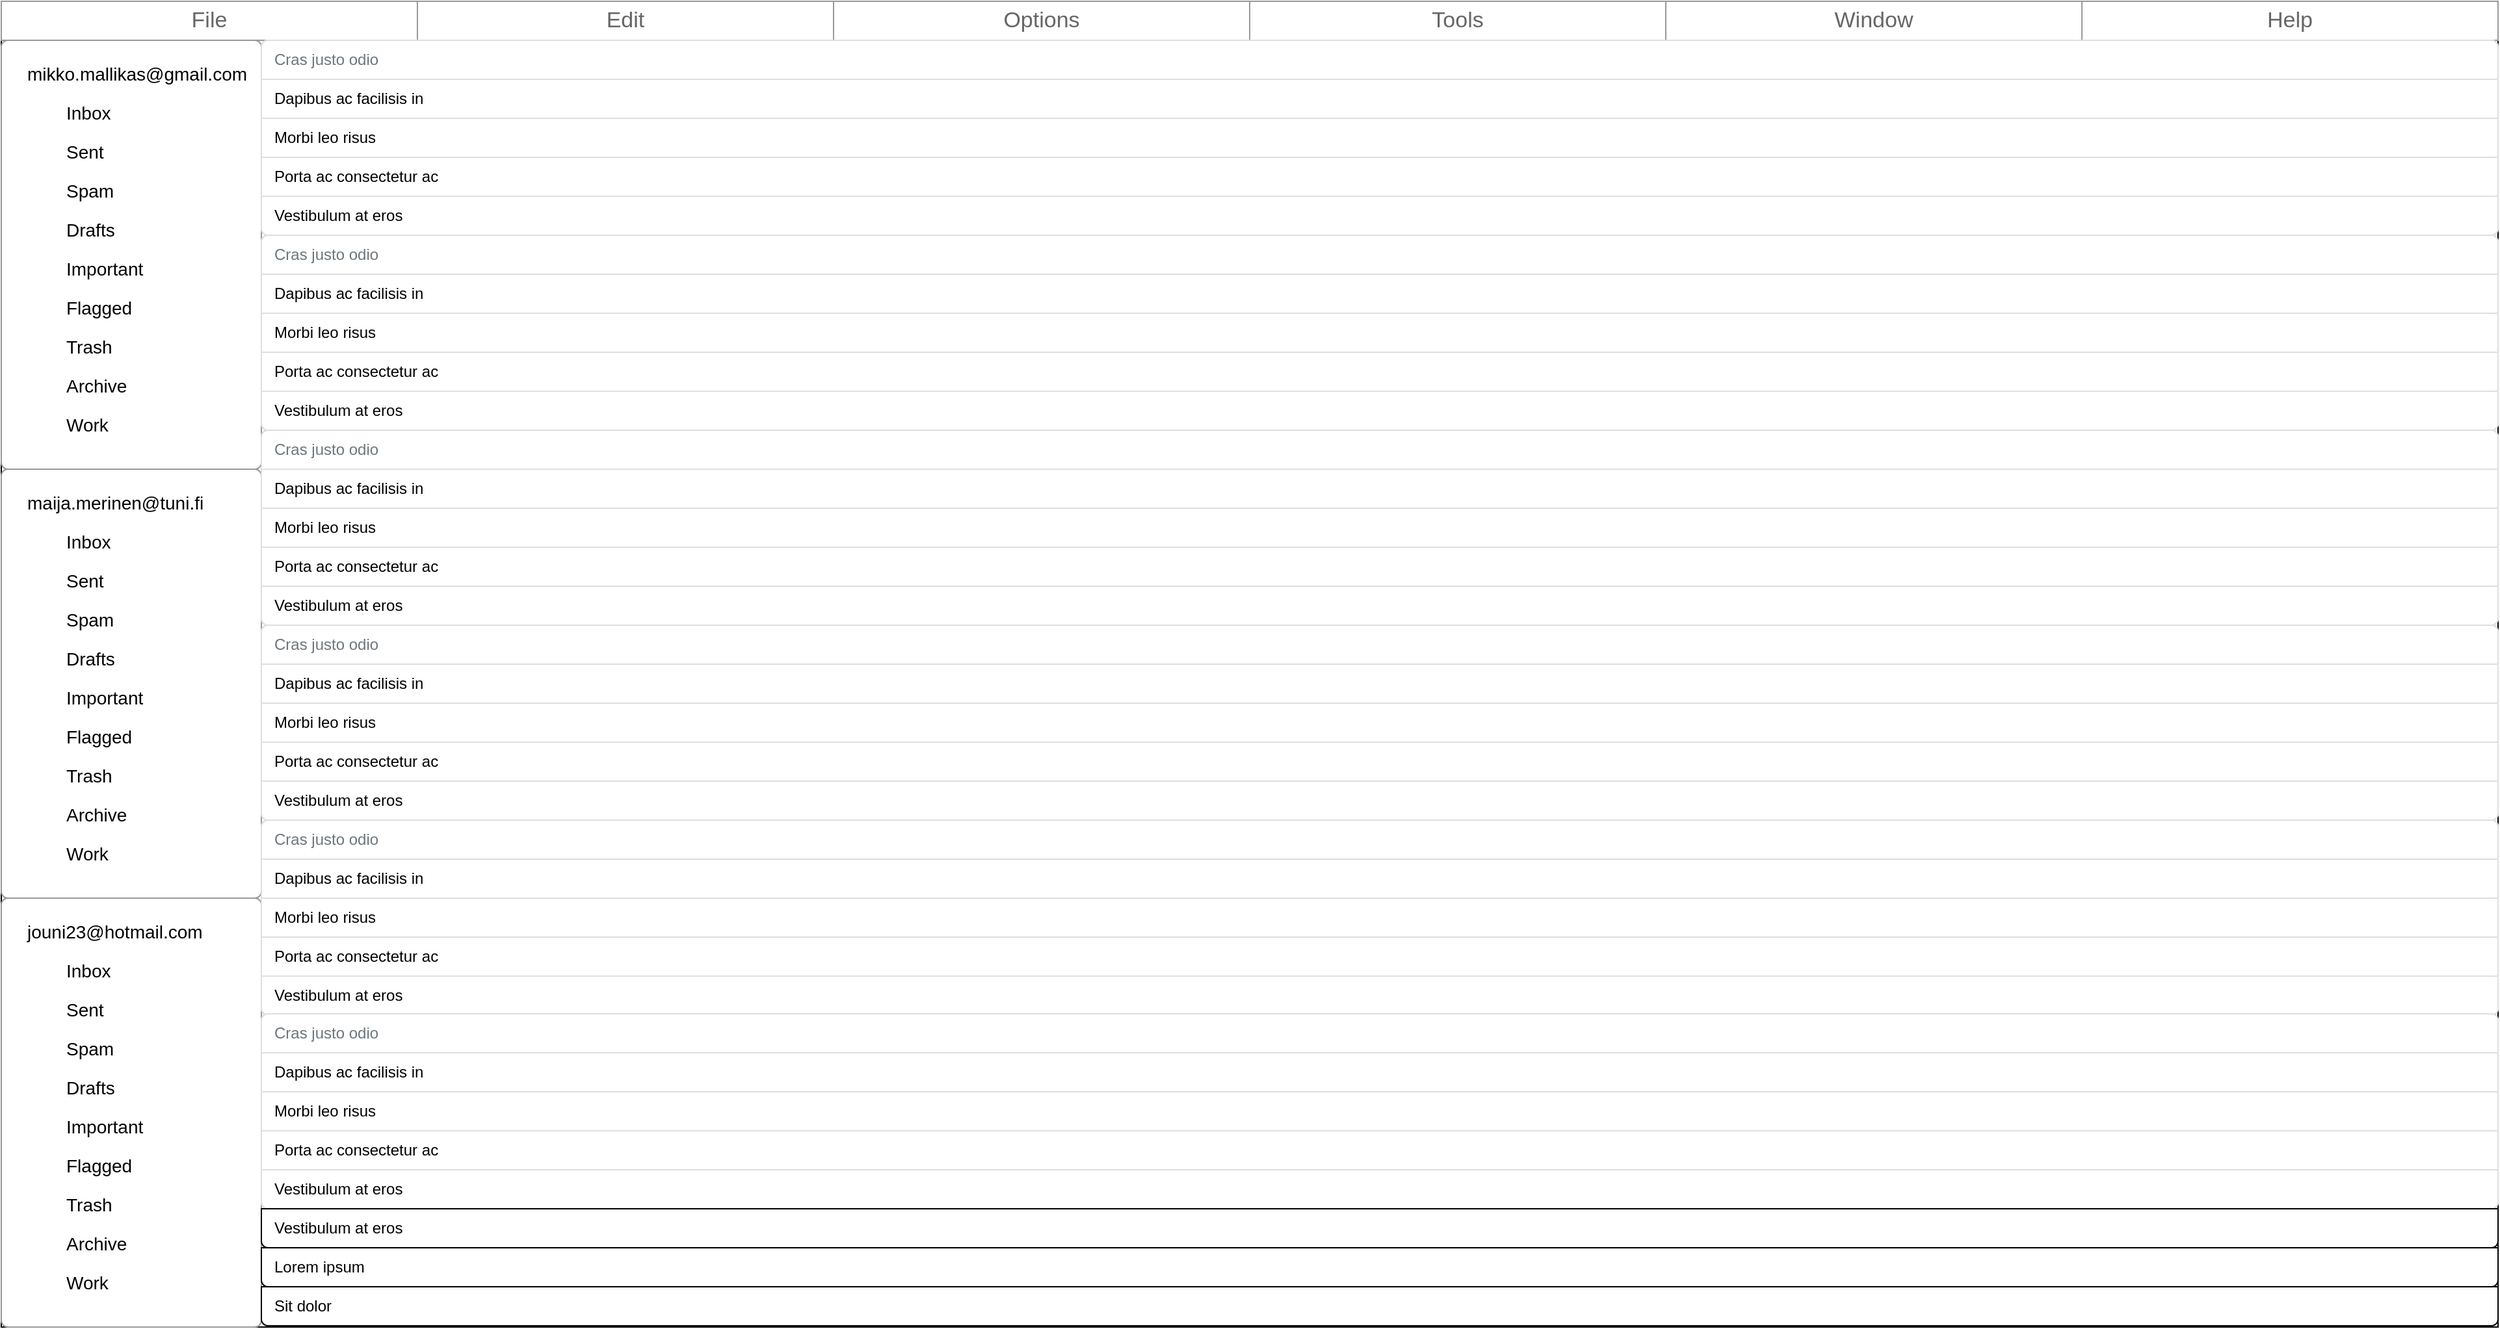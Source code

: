 <mxfile version="23.1.5" type="device">
  <diagram name="Sivu-1" id="ZckY97LEdZQlzI0Jqdyb">
    <mxGraphModel dx="2206" dy="1469" grid="1" gridSize="10" guides="1" tooltips="1" connect="1" arrows="1" fold="1" page="1" pageScale="1" pageWidth="827" pageHeight="1169" math="0" shadow="0">
      <root>
        <mxCell id="0" />
        <mxCell id="1" parent="0" />
        <mxCell id="fYmFHo5dRPwSCD5GysoN-1" value="" style="rounded=0;whiteSpace=wrap;html=1;" vertex="1" parent="1">
          <mxGeometry x="50" y="240" width="1920" height="1020" as="geometry" />
        </mxCell>
        <mxCell id="fYmFHo5dRPwSCD5GysoN-9" value="" style="strokeWidth=1;shadow=0;dashed=0;align=center;html=1;shape=mxgraph.mockup.forms.rrect;rSize=0;strokeColor=#999999;" vertex="1" parent="1">
          <mxGeometry x="50" y="240" width="1920" height="30" as="geometry" />
        </mxCell>
        <mxCell id="fYmFHo5dRPwSCD5GysoN-10" value="File" style="strokeColor=inherit;fillColor=inherit;gradientColor=inherit;strokeWidth=1;shadow=0;dashed=0;align=center;html=1;shape=mxgraph.mockup.forms.rrect;rSize=0;fontSize=17;fontColor=#666666;whiteSpace=wrap;" vertex="1" parent="fYmFHo5dRPwSCD5GysoN-9">
          <mxGeometry width="320" height="30" as="geometry" />
        </mxCell>
        <mxCell id="fYmFHo5dRPwSCD5GysoN-11" value="Edit" style="strokeColor=inherit;fillColor=inherit;gradientColor=inherit;strokeWidth=1;shadow=0;dashed=0;align=center;html=1;shape=mxgraph.mockup.forms.rrect;rSize=0;fontSize=17;fontColor=#666666;whiteSpace=wrap;" vertex="1" parent="fYmFHo5dRPwSCD5GysoN-9">
          <mxGeometry x="320" width="320" height="30" as="geometry" />
        </mxCell>
        <mxCell id="fYmFHo5dRPwSCD5GysoN-12" value="Options" style="strokeColor=inherit;fillColor=inherit;gradientColor=inherit;strokeWidth=1;shadow=0;dashed=0;align=center;html=1;shape=mxgraph.mockup.forms.rrect;rSize=0;fontSize=17;fontColor=#666666;whiteSpace=wrap;" vertex="1" parent="fYmFHo5dRPwSCD5GysoN-9">
          <mxGeometry x="640" width="320" height="30" as="geometry" />
        </mxCell>
        <mxCell id="fYmFHo5dRPwSCD5GysoN-13" value="Tools" style="strokeColor=inherit;fillColor=inherit;gradientColor=inherit;strokeWidth=1;shadow=0;dashed=0;align=center;html=1;shape=mxgraph.mockup.forms.rrect;rSize=0;fontSize=17;fontColor=#666666;whiteSpace=wrap;" vertex="1" parent="fYmFHo5dRPwSCD5GysoN-9">
          <mxGeometry x="960" width="320" height="30" as="geometry" />
        </mxCell>
        <mxCell id="fYmFHo5dRPwSCD5GysoN-14" value="Window" style="strokeColor=inherit;fillColor=inherit;gradientColor=inherit;strokeWidth=1;shadow=0;dashed=0;align=center;html=1;shape=mxgraph.mockup.forms.rrect;rSize=0;fontSize=17;fontColor=#666666;whiteSpace=wrap;" vertex="1" parent="fYmFHo5dRPwSCD5GysoN-9">
          <mxGeometry x="1280" width="320" height="30" as="geometry" />
        </mxCell>
        <mxCell id="fYmFHo5dRPwSCD5GysoN-15" value="Help" style="strokeColor=inherit;fillColor=inherit;gradientColor=inherit;strokeWidth=1;shadow=0;dashed=0;align=center;html=1;shape=mxgraph.mockup.forms.rrect;rSize=0;fontSize=17;fontColor=#666666;whiteSpace=wrap;" vertex="1" parent="fYmFHo5dRPwSCD5GysoN-9">
          <mxGeometry x="1600" width="320" height="30" as="geometry" />
        </mxCell>
        <mxCell id="fYmFHo5dRPwSCD5GysoN-46" value="" style="html=1;shadow=0;dashed=0;shape=mxgraph.bootstrap.rrect;rSize=5;fillColor=#ffffff;strokeColor=#999999;" vertex="1" parent="1">
          <mxGeometry x="50" y="270" width="200" height="330" as="geometry" />
        </mxCell>
        <mxCell id="fYmFHo5dRPwSCD5GysoN-47" value="mikko.mallikas@gmail.com" style="fillColor=none;strokeColor=none;align=left;spacing=20;fontSize=14;" vertex="1" parent="fYmFHo5dRPwSCD5GysoN-46">
          <mxGeometry width="170" height="30" relative="1" as="geometry">
            <mxPoint y="10" as="offset" />
          </mxGeometry>
        </mxCell>
        <mxCell id="fYmFHo5dRPwSCD5GysoN-48" value="Inbox" style="fillColor=none;strokeColor=none;align=left;spacing=20;fontSize=14;" vertex="1" parent="fYmFHo5dRPwSCD5GysoN-46">
          <mxGeometry width="170" height="30" relative="1" as="geometry">
            <mxPoint x="30" y="40" as="offset" />
          </mxGeometry>
        </mxCell>
        <mxCell id="fYmFHo5dRPwSCD5GysoN-49" value="Sent" style="fillColor=none;strokeColor=none;align=left;spacing=20;fontSize=14;" vertex="1" parent="fYmFHo5dRPwSCD5GysoN-46">
          <mxGeometry width="170" height="30" relative="1" as="geometry">
            <mxPoint x="30" y="70" as="offset" />
          </mxGeometry>
        </mxCell>
        <mxCell id="fYmFHo5dRPwSCD5GysoN-61" value="Spam" style="fillColor=none;strokeColor=none;align=left;spacing=20;fontSize=14;" vertex="1" parent="fYmFHo5dRPwSCD5GysoN-46">
          <mxGeometry x="30" y="100" width="170" height="30" as="geometry" />
        </mxCell>
        <mxCell id="fYmFHo5dRPwSCD5GysoN-62" value="Drafts" style="fillColor=none;strokeColor=none;align=left;spacing=20;fontSize=14;" vertex="1" parent="fYmFHo5dRPwSCD5GysoN-46">
          <mxGeometry x="30" y="130" width="170" height="30" as="geometry" />
        </mxCell>
        <mxCell id="fYmFHo5dRPwSCD5GysoN-63" value="Important" style="fillColor=none;strokeColor=none;align=left;spacing=20;fontSize=14;" vertex="1" parent="fYmFHo5dRPwSCD5GysoN-46">
          <mxGeometry x="30" y="160" width="170" height="30" as="geometry" />
        </mxCell>
        <mxCell id="fYmFHo5dRPwSCD5GysoN-71" value="Flagged" style="fillColor=none;strokeColor=none;align=left;spacing=20;fontSize=14;" vertex="1" parent="fYmFHo5dRPwSCD5GysoN-46">
          <mxGeometry x="30" y="190" width="170" height="30" as="geometry" />
        </mxCell>
        <mxCell id="fYmFHo5dRPwSCD5GysoN-80" value="Trash" style="fillColor=none;strokeColor=none;align=left;spacing=20;fontSize=14;" vertex="1" parent="fYmFHo5dRPwSCD5GysoN-46">
          <mxGeometry x="30" y="220" width="170" height="30" as="geometry" />
        </mxCell>
        <mxCell id="fYmFHo5dRPwSCD5GysoN-81" value="Archive" style="fillColor=none;strokeColor=none;align=left;spacing=20;fontSize=14;" vertex="1" parent="fYmFHo5dRPwSCD5GysoN-46">
          <mxGeometry x="30" y="250" width="170" height="30" as="geometry" />
        </mxCell>
        <mxCell id="fYmFHo5dRPwSCD5GysoN-82" value="Work" style="fillColor=none;strokeColor=none;align=left;spacing=20;fontSize=14;" vertex="1" parent="fYmFHo5dRPwSCD5GysoN-46">
          <mxGeometry x="30" y="280" width="170" height="30" as="geometry" />
        </mxCell>
        <mxCell id="fYmFHo5dRPwSCD5GysoN-83" value="" style="html=1;shadow=0;dashed=0;shape=mxgraph.bootstrap.rrect;rSize=5;fillColor=#ffffff;strokeColor=#999999;" vertex="1" parent="1">
          <mxGeometry x="50" y="600" width="200" height="330" as="geometry" />
        </mxCell>
        <mxCell id="fYmFHo5dRPwSCD5GysoN-84" value="maija.merinen@tuni.fi" style="fillColor=none;strokeColor=none;align=left;spacing=20;fontSize=14;" vertex="1" parent="fYmFHo5dRPwSCD5GysoN-83">
          <mxGeometry width="170" height="30" relative="1" as="geometry">
            <mxPoint y="10" as="offset" />
          </mxGeometry>
        </mxCell>
        <mxCell id="fYmFHo5dRPwSCD5GysoN-85" value="Inbox" style="fillColor=none;strokeColor=none;align=left;spacing=20;fontSize=14;" vertex="1" parent="fYmFHo5dRPwSCD5GysoN-83">
          <mxGeometry width="170" height="30" relative="1" as="geometry">
            <mxPoint x="30" y="40" as="offset" />
          </mxGeometry>
        </mxCell>
        <mxCell id="fYmFHo5dRPwSCD5GysoN-86" value="Sent" style="fillColor=none;strokeColor=none;align=left;spacing=20;fontSize=14;" vertex="1" parent="fYmFHo5dRPwSCD5GysoN-83">
          <mxGeometry width="170" height="30" relative="1" as="geometry">
            <mxPoint x="30" y="70" as="offset" />
          </mxGeometry>
        </mxCell>
        <mxCell id="fYmFHo5dRPwSCD5GysoN-87" value="Spam" style="fillColor=none;strokeColor=none;align=left;spacing=20;fontSize=14;" vertex="1" parent="fYmFHo5dRPwSCD5GysoN-83">
          <mxGeometry x="30" y="100" width="170" height="30" as="geometry" />
        </mxCell>
        <mxCell id="fYmFHo5dRPwSCD5GysoN-88" value="Drafts" style="fillColor=none;strokeColor=none;align=left;spacing=20;fontSize=14;" vertex="1" parent="fYmFHo5dRPwSCD5GysoN-83">
          <mxGeometry x="30" y="130" width="170" height="30" as="geometry" />
        </mxCell>
        <mxCell id="fYmFHo5dRPwSCD5GysoN-89" value="Important" style="fillColor=none;strokeColor=none;align=left;spacing=20;fontSize=14;" vertex="1" parent="fYmFHo5dRPwSCD5GysoN-83">
          <mxGeometry x="30" y="160" width="170" height="30" as="geometry" />
        </mxCell>
        <mxCell id="fYmFHo5dRPwSCD5GysoN-90" value="Flagged" style="fillColor=none;strokeColor=none;align=left;spacing=20;fontSize=14;" vertex="1" parent="fYmFHo5dRPwSCD5GysoN-83">
          <mxGeometry x="30" y="190" width="170" height="30" as="geometry" />
        </mxCell>
        <mxCell id="fYmFHo5dRPwSCD5GysoN-91" value="Trash" style="fillColor=none;strokeColor=none;align=left;spacing=20;fontSize=14;" vertex="1" parent="fYmFHo5dRPwSCD5GysoN-83">
          <mxGeometry x="30" y="220" width="170" height="30" as="geometry" />
        </mxCell>
        <mxCell id="fYmFHo5dRPwSCD5GysoN-92" value="Archive" style="fillColor=none;strokeColor=none;align=left;spacing=20;fontSize=14;" vertex="1" parent="fYmFHo5dRPwSCD5GysoN-83">
          <mxGeometry x="30" y="250" width="170" height="30" as="geometry" />
        </mxCell>
        <mxCell id="fYmFHo5dRPwSCD5GysoN-93" value="Work" style="fillColor=none;strokeColor=none;align=left;spacing=20;fontSize=14;" vertex="1" parent="fYmFHo5dRPwSCD5GysoN-83">
          <mxGeometry x="30" y="280" width="170" height="30" as="geometry" />
        </mxCell>
        <mxCell id="fYmFHo5dRPwSCD5GysoN-94" value="" style="html=1;shadow=0;dashed=0;shape=mxgraph.bootstrap.rrect;rSize=5;fillColor=#ffffff;strokeColor=#999999;" vertex="1" parent="1">
          <mxGeometry x="50" y="930" width="200" height="330" as="geometry" />
        </mxCell>
        <mxCell id="fYmFHo5dRPwSCD5GysoN-95" value="jouni23@hotmail.com" style="fillColor=none;strokeColor=none;align=left;spacing=20;fontSize=14;" vertex="1" parent="fYmFHo5dRPwSCD5GysoN-94">
          <mxGeometry width="170" height="30" relative="1" as="geometry">
            <mxPoint y="10" as="offset" />
          </mxGeometry>
        </mxCell>
        <mxCell id="fYmFHo5dRPwSCD5GysoN-96" value="Inbox" style="fillColor=none;strokeColor=none;align=left;spacing=20;fontSize=14;" vertex="1" parent="fYmFHo5dRPwSCD5GysoN-94">
          <mxGeometry width="170" height="30" relative="1" as="geometry">
            <mxPoint x="30" y="40" as="offset" />
          </mxGeometry>
        </mxCell>
        <mxCell id="fYmFHo5dRPwSCD5GysoN-97" value="Sent" style="fillColor=none;strokeColor=none;align=left;spacing=20;fontSize=14;" vertex="1" parent="fYmFHo5dRPwSCD5GysoN-94">
          <mxGeometry width="170" height="30" relative="1" as="geometry">
            <mxPoint x="30" y="70" as="offset" />
          </mxGeometry>
        </mxCell>
        <mxCell id="fYmFHo5dRPwSCD5GysoN-98" value="Spam" style="fillColor=none;strokeColor=none;align=left;spacing=20;fontSize=14;" vertex="1" parent="fYmFHo5dRPwSCD5GysoN-94">
          <mxGeometry x="30" y="100" width="170" height="30" as="geometry" />
        </mxCell>
        <mxCell id="fYmFHo5dRPwSCD5GysoN-99" value="Drafts" style="fillColor=none;strokeColor=none;align=left;spacing=20;fontSize=14;" vertex="1" parent="fYmFHo5dRPwSCD5GysoN-94">
          <mxGeometry x="30" y="130" width="170" height="30" as="geometry" />
        </mxCell>
        <mxCell id="fYmFHo5dRPwSCD5GysoN-100" value="Important" style="fillColor=none;strokeColor=none;align=left;spacing=20;fontSize=14;" vertex="1" parent="fYmFHo5dRPwSCD5GysoN-94">
          <mxGeometry x="30" y="160" width="170" height="30" as="geometry" />
        </mxCell>
        <mxCell id="fYmFHo5dRPwSCD5GysoN-101" value="Flagged" style="fillColor=none;strokeColor=none;align=left;spacing=20;fontSize=14;" vertex="1" parent="fYmFHo5dRPwSCD5GysoN-94">
          <mxGeometry x="30" y="190" width="170" height="30" as="geometry" />
        </mxCell>
        <mxCell id="fYmFHo5dRPwSCD5GysoN-102" value="Trash" style="fillColor=none;strokeColor=none;align=left;spacing=20;fontSize=14;" vertex="1" parent="fYmFHo5dRPwSCD5GysoN-94">
          <mxGeometry x="30" y="220" width="170" height="30" as="geometry" />
        </mxCell>
        <mxCell id="fYmFHo5dRPwSCD5GysoN-103" value="Archive" style="fillColor=none;strokeColor=none;align=left;spacing=20;fontSize=14;" vertex="1" parent="fYmFHo5dRPwSCD5GysoN-94">
          <mxGeometry x="30" y="250" width="170" height="30" as="geometry" />
        </mxCell>
        <mxCell id="fYmFHo5dRPwSCD5GysoN-104" value="Work" style="fillColor=none;strokeColor=none;align=left;spacing=20;fontSize=14;" vertex="1" parent="fYmFHo5dRPwSCD5GysoN-94">
          <mxGeometry x="30" y="280" width="170" height="30" as="geometry" />
        </mxCell>
        <mxCell id="fYmFHo5dRPwSCD5GysoN-130" value="" style="html=1;shadow=0;dashed=0;shape=mxgraph.bootstrap.rrect;rSize=5;strokeColor=#DFDFDF;html=1;whiteSpace=wrap;fillColor=#FFFFFF;fontColor=#000000;" vertex="1" parent="1">
          <mxGeometry x="250" y="270" width="1720" height="150" as="geometry" />
        </mxCell>
        <mxCell id="fYmFHo5dRPwSCD5GysoN-131" value="Cras justo odio" style="html=1;shadow=0;dashed=0;shape=mxgraph.bootstrap.topButton;rSize=5;strokeColor=inherit;fillColor=#ffffff;fontColor=#6C767D;perimeter=none;whiteSpace=wrap;resizeWidth=1;align=left;spacing=10;" vertex="1" parent="fYmFHo5dRPwSCD5GysoN-130">
          <mxGeometry width="1720.0" height="30" relative="1" as="geometry" />
        </mxCell>
        <mxCell id="fYmFHo5dRPwSCD5GysoN-132" value="Dapibus ac facilisis in" style="strokeColor=inherit;fillColor=inherit;gradientColor=inherit;fontColor=inherit;html=1;shadow=0;dashed=0;perimeter=none;whiteSpace=wrap;resizeWidth=1;align=left;spacing=10;" vertex="1" parent="fYmFHo5dRPwSCD5GysoN-130">
          <mxGeometry width="1720.0" height="30" relative="1" as="geometry">
            <mxPoint y="30" as="offset" />
          </mxGeometry>
        </mxCell>
        <mxCell id="fYmFHo5dRPwSCD5GysoN-133" value="Morbi leo risus" style="strokeColor=inherit;fillColor=inherit;gradientColor=inherit;fontColor=inherit;html=1;shadow=0;dashed=0;perimeter=none;whiteSpace=wrap;resizeWidth=1;align=left;spacing=10;" vertex="1" parent="fYmFHo5dRPwSCD5GysoN-130">
          <mxGeometry width="1720.0" height="30" relative="1" as="geometry">
            <mxPoint y="60" as="offset" />
          </mxGeometry>
        </mxCell>
        <mxCell id="fYmFHo5dRPwSCD5GysoN-134" value="Porta ac consectetur ac" style="strokeColor=inherit;fillColor=inherit;gradientColor=inherit;fontColor=inherit;html=1;shadow=0;dashed=0;perimeter=none;whiteSpace=wrap;resizeWidth=1;align=left;spacing=10;" vertex="1" parent="fYmFHo5dRPwSCD5GysoN-130">
          <mxGeometry width="1720.0" height="30" relative="1" as="geometry">
            <mxPoint y="90" as="offset" />
          </mxGeometry>
        </mxCell>
        <mxCell id="fYmFHo5dRPwSCD5GysoN-135" value="Vestibulum at eros" style="strokeColor=inherit;fillColor=inherit;gradientColor=inherit;fontColor=inherit;html=1;shadow=0;dashed=0;shape=mxgraph.bootstrap.bottomButton;rSize=5;perimeter=none;whiteSpace=wrap;resizeWidth=1;resizeHeight=0;align=left;spacing=10;" vertex="1" parent="fYmFHo5dRPwSCD5GysoN-130">
          <mxGeometry y="1" width="1720.0" height="30" relative="1" as="geometry">
            <mxPoint y="-30" as="offset" />
          </mxGeometry>
        </mxCell>
        <mxCell id="fYmFHo5dRPwSCD5GysoN-136" value="" style="html=1;shadow=0;dashed=0;shape=mxgraph.bootstrap.rrect;rSize=5;strokeColor=#DFDFDF;html=1;whiteSpace=wrap;fillColor=#FFFFFF;fontColor=#000000;" vertex="1" parent="1">
          <mxGeometry x="250" y="420" width="1720" height="150" as="geometry" />
        </mxCell>
        <mxCell id="fYmFHo5dRPwSCD5GysoN-137" value="Cras justo odio" style="html=1;shadow=0;dashed=0;shape=mxgraph.bootstrap.topButton;rSize=5;strokeColor=inherit;fillColor=#ffffff;fontColor=#6C767D;perimeter=none;whiteSpace=wrap;resizeWidth=1;align=left;spacing=10;" vertex="1" parent="fYmFHo5dRPwSCD5GysoN-136">
          <mxGeometry width="1720.0" height="30" relative="1" as="geometry" />
        </mxCell>
        <mxCell id="fYmFHo5dRPwSCD5GysoN-138" value="Dapibus ac facilisis in" style="strokeColor=inherit;fillColor=inherit;gradientColor=inherit;fontColor=inherit;html=1;shadow=0;dashed=0;perimeter=none;whiteSpace=wrap;resizeWidth=1;align=left;spacing=10;" vertex="1" parent="fYmFHo5dRPwSCD5GysoN-136">
          <mxGeometry width="1720.0" height="30" relative="1" as="geometry">
            <mxPoint y="30" as="offset" />
          </mxGeometry>
        </mxCell>
        <mxCell id="fYmFHo5dRPwSCD5GysoN-139" value="Morbi leo risus" style="strokeColor=inherit;fillColor=inherit;gradientColor=inherit;fontColor=inherit;html=1;shadow=0;dashed=0;perimeter=none;whiteSpace=wrap;resizeWidth=1;align=left;spacing=10;" vertex="1" parent="fYmFHo5dRPwSCD5GysoN-136">
          <mxGeometry width="1720.0" height="30" relative="1" as="geometry">
            <mxPoint y="60" as="offset" />
          </mxGeometry>
        </mxCell>
        <mxCell id="fYmFHo5dRPwSCD5GysoN-140" value="Porta ac consectetur ac" style="strokeColor=inherit;fillColor=inherit;gradientColor=inherit;fontColor=inherit;html=1;shadow=0;dashed=0;perimeter=none;whiteSpace=wrap;resizeWidth=1;align=left;spacing=10;" vertex="1" parent="fYmFHo5dRPwSCD5GysoN-136">
          <mxGeometry width="1720.0" height="30" relative="1" as="geometry">
            <mxPoint y="90" as="offset" />
          </mxGeometry>
        </mxCell>
        <mxCell id="fYmFHo5dRPwSCD5GysoN-141" value="Vestibulum at eros" style="strokeColor=inherit;fillColor=inherit;gradientColor=inherit;fontColor=inherit;html=1;shadow=0;dashed=0;shape=mxgraph.bootstrap.bottomButton;rSize=5;perimeter=none;whiteSpace=wrap;resizeWidth=1;resizeHeight=0;align=left;spacing=10;" vertex="1" parent="fYmFHo5dRPwSCD5GysoN-136">
          <mxGeometry y="1" width="1720.0" height="30" relative="1" as="geometry">
            <mxPoint y="-30" as="offset" />
          </mxGeometry>
        </mxCell>
        <mxCell id="fYmFHo5dRPwSCD5GysoN-142" value="" style="html=1;shadow=0;dashed=0;shape=mxgraph.bootstrap.rrect;rSize=5;strokeColor=#DFDFDF;html=1;whiteSpace=wrap;fillColor=#FFFFFF;fontColor=#000000;" vertex="1" parent="1">
          <mxGeometry x="250" y="570" width="1720" height="150" as="geometry" />
        </mxCell>
        <mxCell id="fYmFHo5dRPwSCD5GysoN-143" value="Cras justo odio" style="html=1;shadow=0;dashed=0;shape=mxgraph.bootstrap.topButton;rSize=5;strokeColor=inherit;fillColor=#ffffff;fontColor=#6C767D;perimeter=none;whiteSpace=wrap;resizeWidth=1;align=left;spacing=10;" vertex="1" parent="fYmFHo5dRPwSCD5GysoN-142">
          <mxGeometry width="1720.0" height="30" relative="1" as="geometry" />
        </mxCell>
        <mxCell id="fYmFHo5dRPwSCD5GysoN-144" value="Dapibus ac facilisis in" style="strokeColor=inherit;fillColor=inherit;gradientColor=inherit;fontColor=inherit;html=1;shadow=0;dashed=0;perimeter=none;whiteSpace=wrap;resizeWidth=1;align=left;spacing=10;" vertex="1" parent="fYmFHo5dRPwSCD5GysoN-142">
          <mxGeometry width="1720.0" height="30" relative="1" as="geometry">
            <mxPoint y="30" as="offset" />
          </mxGeometry>
        </mxCell>
        <mxCell id="fYmFHo5dRPwSCD5GysoN-145" value="Morbi leo risus" style="strokeColor=inherit;fillColor=inherit;gradientColor=inherit;fontColor=inherit;html=1;shadow=0;dashed=0;perimeter=none;whiteSpace=wrap;resizeWidth=1;align=left;spacing=10;" vertex="1" parent="fYmFHo5dRPwSCD5GysoN-142">
          <mxGeometry width="1720.0" height="30" relative="1" as="geometry">
            <mxPoint y="60" as="offset" />
          </mxGeometry>
        </mxCell>
        <mxCell id="fYmFHo5dRPwSCD5GysoN-146" value="Porta ac consectetur ac" style="strokeColor=inherit;fillColor=inherit;gradientColor=inherit;fontColor=inherit;html=1;shadow=0;dashed=0;perimeter=none;whiteSpace=wrap;resizeWidth=1;align=left;spacing=10;" vertex="1" parent="fYmFHo5dRPwSCD5GysoN-142">
          <mxGeometry width="1720.0" height="30" relative="1" as="geometry">
            <mxPoint y="90" as="offset" />
          </mxGeometry>
        </mxCell>
        <mxCell id="fYmFHo5dRPwSCD5GysoN-147" value="Vestibulum at eros" style="strokeColor=inherit;fillColor=inherit;gradientColor=inherit;fontColor=inherit;html=1;shadow=0;dashed=0;shape=mxgraph.bootstrap.bottomButton;rSize=5;perimeter=none;whiteSpace=wrap;resizeWidth=1;resizeHeight=0;align=left;spacing=10;" vertex="1" parent="fYmFHo5dRPwSCD5GysoN-142">
          <mxGeometry y="1" width="1720.0" height="30" relative="1" as="geometry">
            <mxPoint y="-30" as="offset" />
          </mxGeometry>
        </mxCell>
        <mxCell id="fYmFHo5dRPwSCD5GysoN-148" value="" style="html=1;shadow=0;dashed=0;shape=mxgraph.bootstrap.rrect;rSize=5;strokeColor=#DFDFDF;html=1;whiteSpace=wrap;fillColor=#FFFFFF;fontColor=#000000;" vertex="1" parent="1">
          <mxGeometry x="250" y="720" width="1720" height="150" as="geometry" />
        </mxCell>
        <mxCell id="fYmFHo5dRPwSCD5GysoN-149" value="Cras justo odio" style="html=1;shadow=0;dashed=0;shape=mxgraph.bootstrap.topButton;rSize=5;strokeColor=inherit;fillColor=#ffffff;fontColor=#6C767D;perimeter=none;whiteSpace=wrap;resizeWidth=1;align=left;spacing=10;" vertex="1" parent="fYmFHo5dRPwSCD5GysoN-148">
          <mxGeometry width="1720.0" height="30" relative="1" as="geometry" />
        </mxCell>
        <mxCell id="fYmFHo5dRPwSCD5GysoN-150" value="Dapibus ac facilisis in" style="strokeColor=inherit;fillColor=inherit;gradientColor=inherit;fontColor=inherit;html=1;shadow=0;dashed=0;perimeter=none;whiteSpace=wrap;resizeWidth=1;align=left;spacing=10;" vertex="1" parent="fYmFHo5dRPwSCD5GysoN-148">
          <mxGeometry width="1720.0" height="30" relative="1" as="geometry">
            <mxPoint y="30" as="offset" />
          </mxGeometry>
        </mxCell>
        <mxCell id="fYmFHo5dRPwSCD5GysoN-151" value="Morbi leo risus" style="strokeColor=inherit;fillColor=inherit;gradientColor=inherit;fontColor=inherit;html=1;shadow=0;dashed=0;perimeter=none;whiteSpace=wrap;resizeWidth=1;align=left;spacing=10;" vertex="1" parent="fYmFHo5dRPwSCD5GysoN-148">
          <mxGeometry width="1720.0" height="30" relative="1" as="geometry">
            <mxPoint y="60" as="offset" />
          </mxGeometry>
        </mxCell>
        <mxCell id="fYmFHo5dRPwSCD5GysoN-152" value="Porta ac consectetur ac" style="strokeColor=inherit;fillColor=inherit;gradientColor=inherit;fontColor=inherit;html=1;shadow=0;dashed=0;perimeter=none;whiteSpace=wrap;resizeWidth=1;align=left;spacing=10;" vertex="1" parent="fYmFHo5dRPwSCD5GysoN-148">
          <mxGeometry width="1720.0" height="30" relative="1" as="geometry">
            <mxPoint y="90" as="offset" />
          </mxGeometry>
        </mxCell>
        <mxCell id="fYmFHo5dRPwSCD5GysoN-153" value="Vestibulum at eros" style="strokeColor=inherit;fillColor=inherit;gradientColor=inherit;fontColor=inherit;html=1;shadow=0;dashed=0;shape=mxgraph.bootstrap.bottomButton;rSize=5;perimeter=none;whiteSpace=wrap;resizeWidth=1;resizeHeight=0;align=left;spacing=10;" vertex="1" parent="fYmFHo5dRPwSCD5GysoN-148">
          <mxGeometry y="1" width="1720.0" height="30" relative="1" as="geometry">
            <mxPoint y="-30" as="offset" />
          </mxGeometry>
        </mxCell>
        <mxCell id="fYmFHo5dRPwSCD5GysoN-154" value="" style="html=1;shadow=0;dashed=0;shape=mxgraph.bootstrap.rrect;rSize=5;strokeColor=#DFDFDF;html=1;whiteSpace=wrap;fillColor=#FFFFFF;fontColor=#000000;" vertex="1" parent="1">
          <mxGeometry x="250" y="870" width="1720" height="150" as="geometry" />
        </mxCell>
        <mxCell id="fYmFHo5dRPwSCD5GysoN-155" value="Cras justo odio" style="html=1;shadow=0;dashed=0;shape=mxgraph.bootstrap.topButton;rSize=5;strokeColor=inherit;fillColor=#ffffff;fontColor=#6C767D;perimeter=none;whiteSpace=wrap;resizeWidth=1;align=left;spacing=10;" vertex="1" parent="fYmFHo5dRPwSCD5GysoN-154">
          <mxGeometry width="1720.0" height="30" relative="1" as="geometry" />
        </mxCell>
        <mxCell id="fYmFHo5dRPwSCD5GysoN-156" value="Dapibus ac facilisis in" style="strokeColor=inherit;fillColor=inherit;gradientColor=inherit;fontColor=inherit;html=1;shadow=0;dashed=0;perimeter=none;whiteSpace=wrap;resizeWidth=1;align=left;spacing=10;" vertex="1" parent="fYmFHo5dRPwSCD5GysoN-154">
          <mxGeometry width="1720.0" height="30" relative="1" as="geometry">
            <mxPoint y="30" as="offset" />
          </mxGeometry>
        </mxCell>
        <mxCell id="fYmFHo5dRPwSCD5GysoN-157" value="Morbi leo risus" style="strokeColor=inherit;fillColor=inherit;gradientColor=inherit;fontColor=inherit;html=1;shadow=0;dashed=0;perimeter=none;whiteSpace=wrap;resizeWidth=1;align=left;spacing=10;" vertex="1" parent="fYmFHo5dRPwSCD5GysoN-154">
          <mxGeometry width="1720.0" height="30" relative="1" as="geometry">
            <mxPoint y="60" as="offset" />
          </mxGeometry>
        </mxCell>
        <mxCell id="fYmFHo5dRPwSCD5GysoN-158" value="Porta ac consectetur ac" style="strokeColor=inherit;fillColor=inherit;gradientColor=inherit;fontColor=inherit;html=1;shadow=0;dashed=0;perimeter=none;whiteSpace=wrap;resizeWidth=1;align=left;spacing=10;" vertex="1" parent="fYmFHo5dRPwSCD5GysoN-154">
          <mxGeometry width="1720.0" height="30" relative="1" as="geometry">
            <mxPoint y="90" as="offset" />
          </mxGeometry>
        </mxCell>
        <mxCell id="fYmFHo5dRPwSCD5GysoN-159" value="Vestibulum at eros" style="strokeColor=inherit;fillColor=inherit;gradientColor=inherit;fontColor=inherit;html=1;shadow=0;dashed=0;shape=mxgraph.bootstrap.bottomButton;rSize=5;perimeter=none;whiteSpace=wrap;resizeWidth=1;resizeHeight=0;align=left;spacing=10;" vertex="1" parent="fYmFHo5dRPwSCD5GysoN-154">
          <mxGeometry y="1" width="1720.0" height="30" relative="1" as="geometry">
            <mxPoint y="-30" as="offset" />
          </mxGeometry>
        </mxCell>
        <mxCell id="fYmFHo5dRPwSCD5GysoN-160" value="" style="html=1;shadow=0;dashed=0;shape=mxgraph.bootstrap.rrect;rSize=5;strokeColor=#DFDFDF;html=1;whiteSpace=wrap;fillColor=#FFFFFF;fontColor=#000000;" vertex="1" parent="1">
          <mxGeometry x="250" y="1019" width="1720" height="150" as="geometry" />
        </mxCell>
        <mxCell id="fYmFHo5dRPwSCD5GysoN-161" value="Cras justo odio" style="html=1;shadow=0;dashed=0;shape=mxgraph.bootstrap.topButton;rSize=5;strokeColor=inherit;fillColor=#ffffff;fontColor=#6C767D;perimeter=none;whiteSpace=wrap;resizeWidth=1;align=left;spacing=10;" vertex="1" parent="fYmFHo5dRPwSCD5GysoN-160">
          <mxGeometry width="1720.0" height="30" relative="1" as="geometry" />
        </mxCell>
        <mxCell id="fYmFHo5dRPwSCD5GysoN-162" value="Dapibus ac facilisis in" style="strokeColor=inherit;fillColor=inherit;gradientColor=inherit;fontColor=inherit;html=1;shadow=0;dashed=0;perimeter=none;whiteSpace=wrap;resizeWidth=1;align=left;spacing=10;" vertex="1" parent="fYmFHo5dRPwSCD5GysoN-160">
          <mxGeometry width="1720.0" height="30" relative="1" as="geometry">
            <mxPoint y="30" as="offset" />
          </mxGeometry>
        </mxCell>
        <mxCell id="fYmFHo5dRPwSCD5GysoN-163" value="Morbi leo risus" style="strokeColor=inherit;fillColor=inherit;gradientColor=inherit;fontColor=inherit;html=1;shadow=0;dashed=0;perimeter=none;whiteSpace=wrap;resizeWidth=1;align=left;spacing=10;" vertex="1" parent="fYmFHo5dRPwSCD5GysoN-160">
          <mxGeometry width="1720.0" height="30" relative="1" as="geometry">
            <mxPoint y="60" as="offset" />
          </mxGeometry>
        </mxCell>
        <mxCell id="fYmFHo5dRPwSCD5GysoN-164" value="Porta ac consectetur ac" style="strokeColor=inherit;fillColor=inherit;gradientColor=inherit;fontColor=inherit;html=1;shadow=0;dashed=0;perimeter=none;whiteSpace=wrap;resizeWidth=1;align=left;spacing=10;" vertex="1" parent="fYmFHo5dRPwSCD5GysoN-160">
          <mxGeometry width="1720.0" height="30" relative="1" as="geometry">
            <mxPoint y="90" as="offset" />
          </mxGeometry>
        </mxCell>
        <mxCell id="fYmFHo5dRPwSCD5GysoN-165" value="Vestibulum at eros" style="strokeColor=inherit;fillColor=inherit;gradientColor=inherit;fontColor=inherit;html=1;shadow=0;dashed=0;shape=mxgraph.bootstrap.bottomButton;rSize=5;perimeter=none;whiteSpace=wrap;resizeWidth=1;resizeHeight=0;align=left;spacing=10;" vertex="1" parent="fYmFHo5dRPwSCD5GysoN-160">
          <mxGeometry y="1" width="1720.0" height="30" relative="1" as="geometry">
            <mxPoint y="-30" as="offset" />
          </mxGeometry>
        </mxCell>
        <mxCell id="fYmFHo5dRPwSCD5GysoN-166" value="Vestibulum at eros" style="strokeColor=inherit;fillColor=inherit;gradientColor=inherit;fontColor=inherit;html=1;shadow=0;dashed=0;shape=mxgraph.bootstrap.bottomButton;rSize=5;perimeter=none;whiteSpace=wrap;resizeWidth=1;resizeHeight=0;align=left;spacing=10;" vertex="1" parent="1">
          <mxGeometry x="250" y="1169" width="1720.0" height="30" as="geometry" />
        </mxCell>
        <mxCell id="fYmFHo5dRPwSCD5GysoN-167" value="Lorem ipsum" style="strokeColor=inherit;fillColor=inherit;gradientColor=inherit;fontColor=inherit;html=1;shadow=0;dashed=0;shape=mxgraph.bootstrap.bottomButton;rSize=5;perimeter=none;whiteSpace=wrap;resizeWidth=1;resizeHeight=0;align=left;spacing=10;" vertex="1" parent="1">
          <mxGeometry x="250" y="1199" width="1720.0" height="30" as="geometry" />
        </mxCell>
        <mxCell id="fYmFHo5dRPwSCD5GysoN-168" value="Sit dolor" style="strokeColor=inherit;fillColor=inherit;gradientColor=inherit;fontColor=inherit;html=1;shadow=0;dashed=0;shape=mxgraph.bootstrap.bottomButton;rSize=5;perimeter=none;whiteSpace=wrap;resizeWidth=1;resizeHeight=0;align=left;spacing=10;" vertex="1" parent="1">
          <mxGeometry x="250" y="1229" width="1720.0" height="30" as="geometry" />
        </mxCell>
      </root>
    </mxGraphModel>
  </diagram>
</mxfile>
